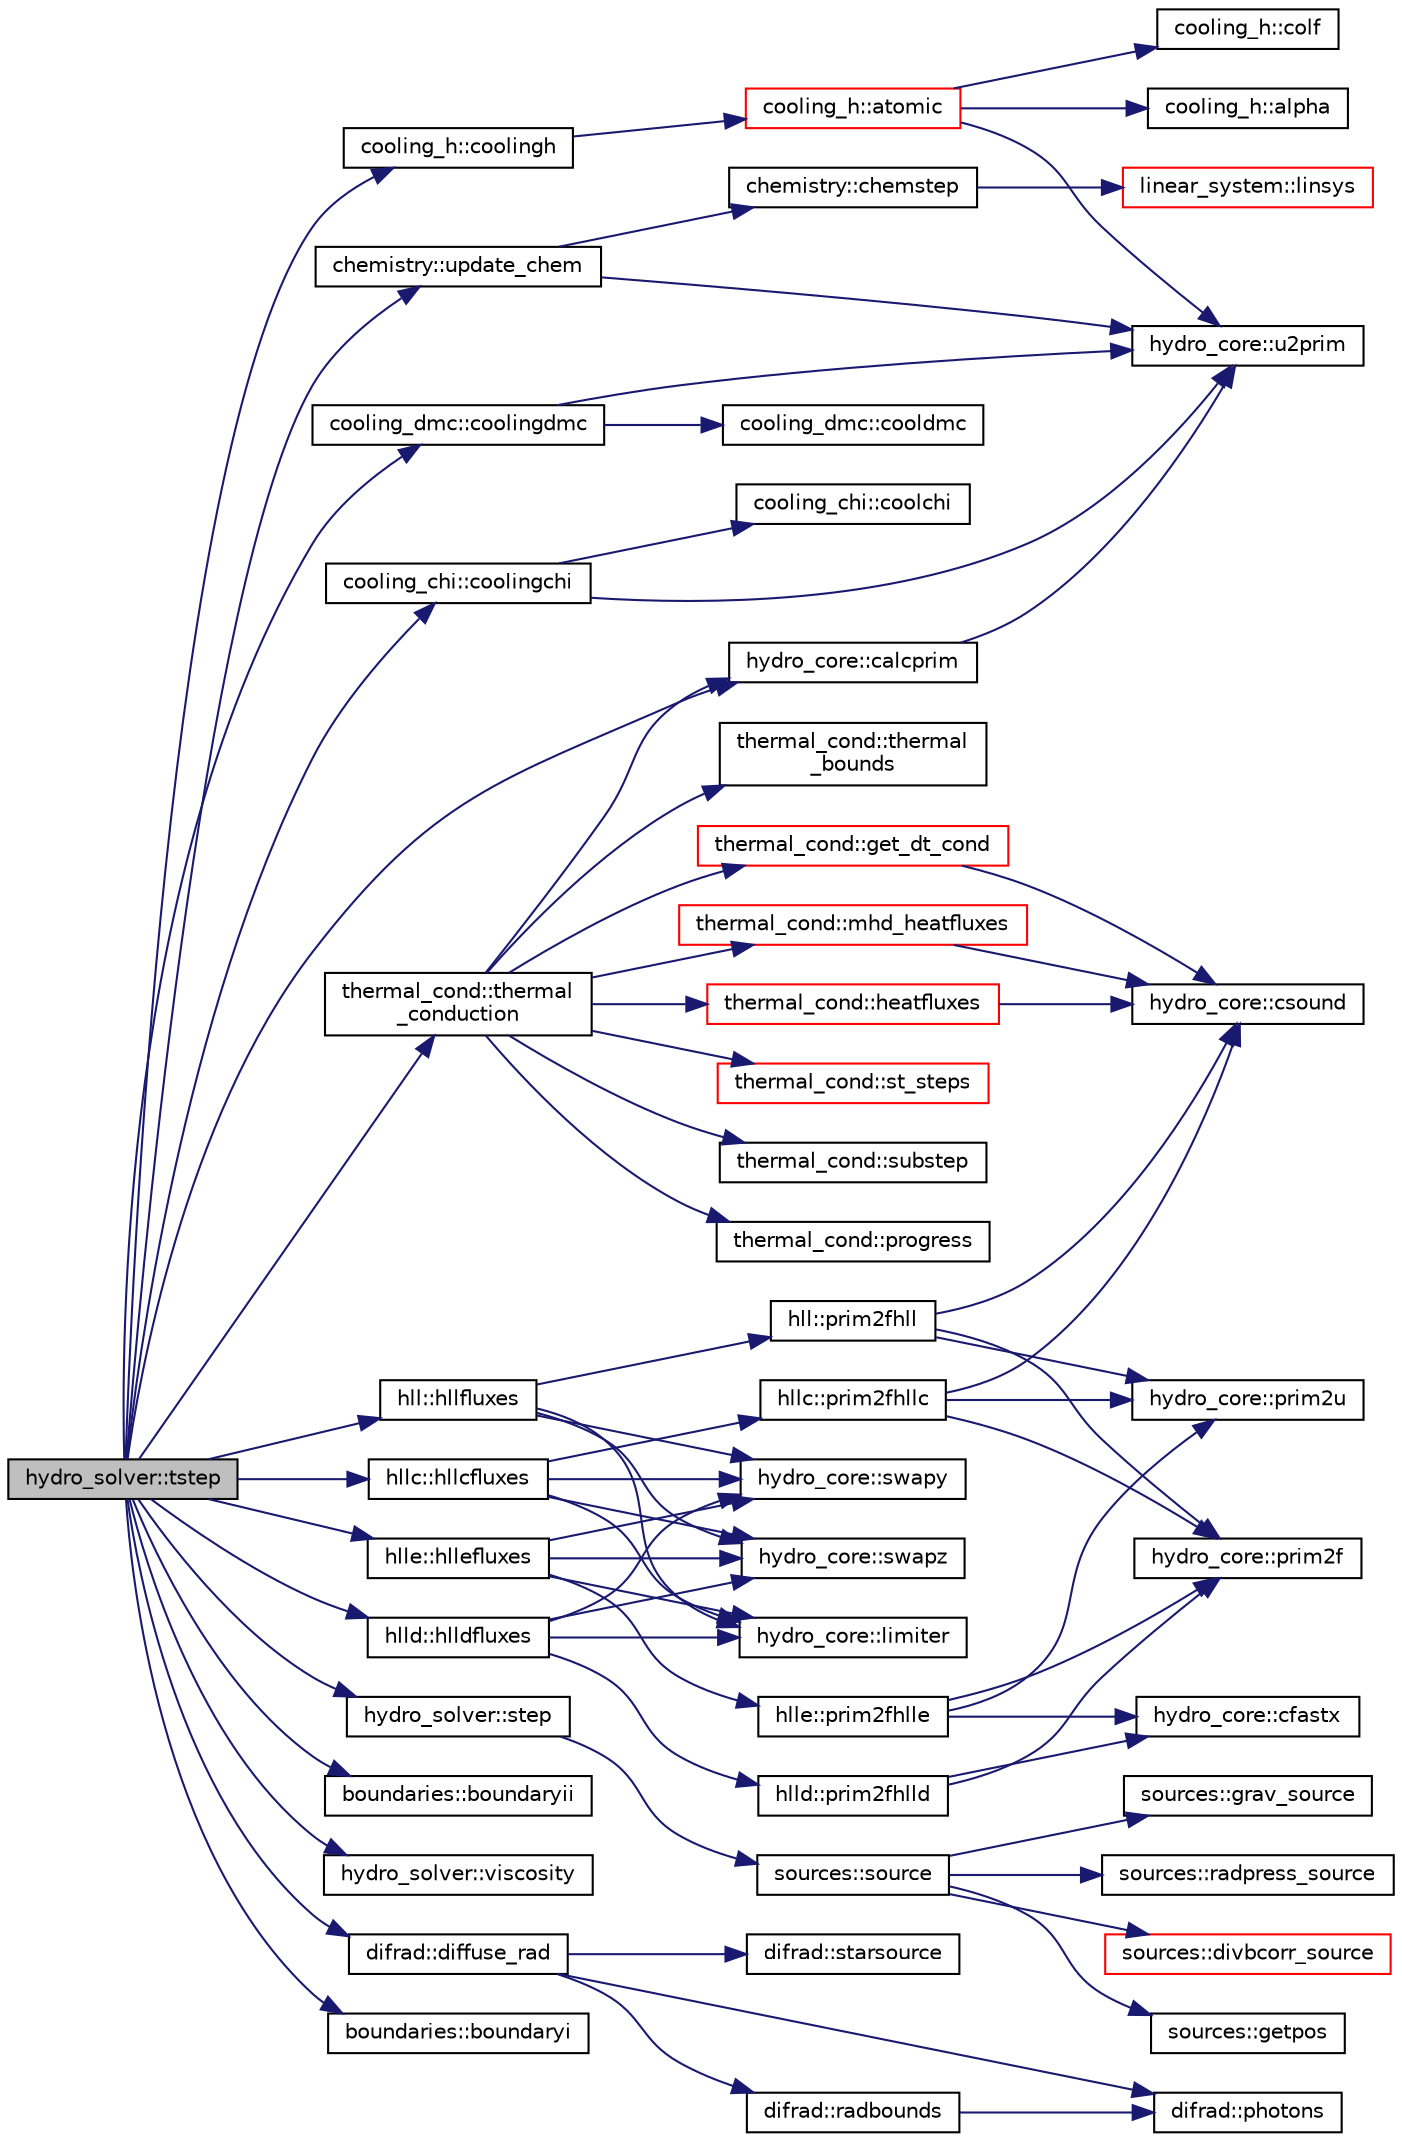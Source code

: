 digraph "hydro_solver::tstep"
{
  edge [fontname="Helvetica",fontsize="10",labelfontname="Helvetica",labelfontsize="10"];
  node [fontname="Helvetica",fontsize="10",shape=record];
  rankdir="LR";
  Node1 [label="hydro_solver::tstep",height=0.2,width=0.4,color="black", fillcolor="grey75", style="filled", fontcolor="black"];
  Node1 -> Node2 [color="midnightblue",fontsize="10",style="solid"];
  Node2 [label="hydro_core::calcprim",height=0.2,width=0.4,color="black", fillcolor="white", style="filled",URL="$namespacehydro__core.html#a7966ebe81c520c9d275c4fd72fcb0870",tooltip="Updated the primitives, using the conserved variables in the entire domain. "];
  Node2 -> Node3 [color="midnightblue",fontsize="10",style="solid"];
  Node3 [label="hydro_core::u2prim",height=0.2,width=0.4,color="black", fillcolor="white", style="filled",URL="$namespacehydro__core.html#a360e3d64343b30d94d270cfebc5b4eb3",tooltip="Computes the primitive variables and temperature from conserved variables on a single cell..."];
  Node1 -> Node4 [color="midnightblue",fontsize="10",style="solid"];
  Node4 [label="hll::hllfluxes",height=0.2,width=0.4,color="black", fillcolor="white", style="filled",URL="$namespacehll.html#a27386fb5bcf705be5e8c2650484966c6",tooltip="Calculates HLL fluxes from the primitive variables on all the domain. "];
  Node4 -> Node5 [color="midnightblue",fontsize="10",style="solid"];
  Node5 [label="hydro_core::swapy",height=0.2,width=0.4,color="black", fillcolor="white", style="filled",URL="$namespacehydro__core.html#a64856096f7a7b7f65be1154d31916c2d",tooltip="Swaps the x and y components in a cell. "];
  Node4 -> Node6 [color="midnightblue",fontsize="10",style="solid"];
  Node6 [label="hydro_core::swapz",height=0.2,width=0.4,color="black", fillcolor="white", style="filled",URL="$namespacehydro__core.html#ae4216bc7908e7665f0565aa8c885c821",tooltip="Swaps the x and z components in a cell. "];
  Node4 -> Node7 [color="midnightblue",fontsize="10",style="solid"];
  Node7 [label="hydro_core::limiter",height=0.2,width=0.4,color="black", fillcolor="white", style="filled",URL="$namespacehydro__core.html#ada63ca89d1a40cfd1a62db0ddfdbda80",tooltip="Performs a linear reconstruction of the primitive variables. "];
  Node4 -> Node8 [color="midnightblue",fontsize="10",style="solid"];
  Node8 [label="hll::prim2fhll",height=0.2,width=0.4,color="black", fillcolor="white", style="filled",URL="$namespacehll.html#aa67c7db7e17f7dedf7286320baeda1dd",tooltip="Solves the Riemann problem at the interface PL,PR using the HLL solver. "];
  Node8 -> Node9 [color="midnightblue",fontsize="10",style="solid"];
  Node9 [label="hydro_core::csound",height=0.2,width=0.4,color="black", fillcolor="white", style="filled",URL="$namespacehydro__core.html#a27cb7ddb40cc0226e0139bd9eba42dfa",tooltip="Computes the sound speed. "];
  Node8 -> Node10 [color="midnightblue",fontsize="10",style="solid"];
  Node10 [label="hydro_core::prim2f",height=0.2,width=0.4,color="black", fillcolor="white", style="filled",URL="$namespacehydro__core.html#a725c2c598f080ea420f4043dbda3f996",tooltip="Computes the Euler Fluxes in one cell. "];
  Node8 -> Node11 [color="midnightblue",fontsize="10",style="solid"];
  Node11 [label="hydro_core::prim2u",height=0.2,width=0.4,color="black", fillcolor="white", style="filled",URL="$namespacehydro__core.html#a98cafc8f97d7a1b3f8050b8e442194c3",tooltip="Computes the conserved conserved variables from the primitives in a single cell. "];
  Node1 -> Node12 [color="midnightblue",fontsize="10",style="solid"];
  Node12 [label="hllc::hllcfluxes",height=0.2,width=0.4,color="black", fillcolor="white", style="filled",URL="$namespacehllc.html#a702fd4ba2d419a6ac6d21a9bc25ba230",tooltip="Calculates HLLC fluxes from the primitive variables on all the domain. "];
  Node12 -> Node5 [color="midnightblue",fontsize="10",style="solid"];
  Node12 -> Node6 [color="midnightblue",fontsize="10",style="solid"];
  Node12 -> Node7 [color="midnightblue",fontsize="10",style="solid"];
  Node12 -> Node13 [color="midnightblue",fontsize="10",style="solid"];
  Node13 [label="hllc::prim2fhllc",height=0.2,width=0.4,color="black", fillcolor="white", style="filled",URL="$namespacehllc.html#a25f1f218ed55fbda8b6311baa3ff6f80",tooltip="Solves the Riemann problem at the interface PL,PR using the HLLC solver. "];
  Node13 -> Node9 [color="midnightblue",fontsize="10",style="solid"];
  Node13 -> Node10 [color="midnightblue",fontsize="10",style="solid"];
  Node13 -> Node11 [color="midnightblue",fontsize="10",style="solid"];
  Node1 -> Node14 [color="midnightblue",fontsize="10",style="solid"];
  Node14 [label="hlle::hllefluxes",height=0.2,width=0.4,color="black", fillcolor="white", style="filled",URL="$namespacehlle.html#a03540214994c25ce07877114dd37b641",tooltip="Calculates HLLE fluxes from the primitive variables on all the domain. "];
  Node14 -> Node5 [color="midnightblue",fontsize="10",style="solid"];
  Node14 -> Node6 [color="midnightblue",fontsize="10",style="solid"];
  Node14 -> Node7 [color="midnightblue",fontsize="10",style="solid"];
  Node14 -> Node15 [color="midnightblue",fontsize="10",style="solid"];
  Node15 [label="hlle::prim2fhlle",height=0.2,width=0.4,color="black", fillcolor="white", style="filled",URL="$namespacehlle.html#a5646b0259c574b5e8dd3754a493d358d",tooltip="Solves the Riemann problem at the interface PL,PR using the HLLE solver. "];
  Node15 -> Node16 [color="midnightblue",fontsize="10",style="solid"];
  Node16 [label="hydro_core::cfastx",height=0.2,width=0.4,color="black", fillcolor="white", style="filled",URL="$namespacehydro__core.html#abd089f71325e32997703c1420db62aa8",tooltip="Computes the fast magnetosonic speed in the x direction. "];
  Node15 -> Node10 [color="midnightblue",fontsize="10",style="solid"];
  Node15 -> Node11 [color="midnightblue",fontsize="10",style="solid"];
  Node1 -> Node17 [color="midnightblue",fontsize="10",style="solid"];
  Node17 [label="hlld::hlldfluxes",height=0.2,width=0.4,color="black", fillcolor="white", style="filled",URL="$namespacehlld.html#a2640822e1b56d5b174f6293c26d75e22",tooltip="Calculates HLLD fluxes from the primitive variables on all the domain. "];
  Node17 -> Node5 [color="midnightblue",fontsize="10",style="solid"];
  Node17 -> Node6 [color="midnightblue",fontsize="10",style="solid"];
  Node17 -> Node7 [color="midnightblue",fontsize="10",style="solid"];
  Node17 -> Node18 [color="midnightblue",fontsize="10",style="solid"];
  Node18 [label="hlld::prim2fhlld",height=0.2,width=0.4,color="black", fillcolor="white", style="filled",URL="$namespacehlld.html#adb0dbc5abe3e062f2ee4e333c6794bc8",tooltip="Solves the Riemann problem at the interface PL,PR using the HLLD solver. "];
  Node18 -> Node16 [color="midnightblue",fontsize="10",style="solid"];
  Node18 -> Node10 [color="midnightblue",fontsize="10",style="solid"];
  Node1 -> Node19 [color="midnightblue",fontsize="10",style="solid"];
  Node19 [label="hydro_solver::step",height=0.2,width=0.4,color="black", fillcolor="white", style="filled",URL="$namespacehydro__solver.html#ac34a166e9ddd81f20f2b271138458a1a",tooltip="Upwind timestep. "];
  Node19 -> Node20 [color="midnightblue",fontsize="10",style="solid"];
  Node20 [label="sources::source",height=0.2,width=0.4,color="black", fillcolor="white", style="filled",URL="$namespacesources.html#a6a66dd1f8baf424ff64a30112f39c632",tooltip="Upper level wrapper for sources. "];
  Node20 -> Node21 [color="midnightblue",fontsize="10",style="solid"];
  Node21 [label="sources::getpos",height=0.2,width=0.4,color="black", fillcolor="white", style="filled",URL="$namespacesources.html#a378a8116ae16db2efa853343f88156d3",tooltip="Gets position in the grid. "];
  Node20 -> Node22 [color="midnightblue",fontsize="10",style="solid"];
  Node22 [label="sources::grav_source",height=0.2,width=0.4,color="black", fillcolor="white", style="filled",URL="$namespacesources.html#aef9f6ca4bc770f0e768dbbba91b67415",tooltip="Gravity due to point sources. "];
  Node20 -> Node23 [color="midnightblue",fontsize="10",style="solid"];
  Node23 [label="sources::radpress_source",height=0.2,width=0.4,color="black", fillcolor="white", style="filled",URL="$namespacesources.html#a36b548c9c578b74c5f439ffaec7d3a9a",tooltip="Radiation pressure force. "];
  Node20 -> Node24 [color="midnightblue",fontsize="10",style="solid"];
  Node24 [label="sources::divbcorr_source",height=0.2,width=0.4,color="red", fillcolor="white", style="filled",URL="$namespacesources.html#a9c2d37de3b878eff7693a25d3dc3fe91",tooltip="8 Wave source terms for div(B) correction "];
  Node1 -> Node25 [color="midnightblue",fontsize="10",style="solid"];
  Node25 [label="boundaries::boundaryii",height=0.2,width=0.4,color="black", fillcolor="white", style="filled",URL="$namespaceboundaries.html#acca5de134bd57d541d58574471fd8419",tooltip="Boundary conditions for 2nd order half timestep. "];
  Node1 -> Node26 [color="midnightblue",fontsize="10",style="solid"];
  Node26 [label="hydro_solver::viscosity",height=0.2,width=0.4,color="black", fillcolor="white", style="filled",URL="$namespacehydro__solver.html#a88127baf969063d6d9a31845fa7c1835",tooltip="Adds artificial viscosity to the conserved variables. "];
  Node1 -> Node27 [color="midnightblue",fontsize="10",style="solid"];
  Node27 [label="chemistry::update_chem",height=0.2,width=0.4,color="black", fillcolor="white", style="filled",URL="$namespacechemistry.html#a33dc05889bfc2d0361a4a3f95086f68c",tooltip="Advances the chemistry network. "];
  Node27 -> Node3 [color="midnightblue",fontsize="10",style="solid"];
  Node27 -> Node28 [color="midnightblue",fontsize="10",style="solid"];
  Node28 [label="chemistry::chemstep",height=0.2,width=0.4,color="black", fillcolor="white", style="filled",URL="$namespacechemistry.html#ab808252fa02b3bfb1ac29ed7b2f5122e",tooltip="Advances the chemistry network in one cell. "];
  Node28 -> Node29 [color="midnightblue",fontsize="10",style="solid"];
  Node29 [label="linear_system::linsys",height=0.2,width=0.4,color="red", fillcolor="white", style="filled",URL="$namespacelinear__system.html#a51e9428c30e00182fa86755204de7762",tooltip="Driver to solves a set of linear equations. "];
  Node1 -> Node30 [color="midnightblue",fontsize="10",style="solid"];
  Node30 [label="difrad::diffuse_rad",height=0.2,width=0.4,color="black", fillcolor="white", style="filled",URL="$namespacedifrad.html#aeec1cd3dae50e6946aadb42abef934ec",tooltip="Diffuse radiation driver. "];
  Node30 -> Node31 [color="midnightblue",fontsize="10",style="solid"];
  Node31 [label="difrad::starsource",height=0.2,width=0.4,color="black", fillcolor="white", style="filled",URL="$namespacedifrad.html#a180fbbe2c9b0639cc33dd6ef57a61ec4",tooltip="Place photon packets at a \"star\" surface. "];
  Node30 -> Node32 [color="midnightblue",fontsize="10",style="solid"];
  Node32 [label="difrad::photons",height=0.2,width=0.4,color="black", fillcolor="white", style="filled",URL="$namespacedifrad.html#a39291c8aa2927c69ef6ca60f78c9b103",tooltip="Photon trajectories. "];
  Node30 -> Node33 [color="midnightblue",fontsize="10",style="solid"];
  Node33 [label="difrad::radbounds",height=0.2,width=0.4,color="black", fillcolor="white", style="filled",URL="$namespacedifrad.html#afe6e9d2182e755ae483aeaa2c91f2710",tooltip="follows the rays across MPI boundaries "];
  Node33 -> Node32 [color="midnightblue",fontsize="10",style="solid"];
  Node1 -> Node34 [color="midnightblue",fontsize="10",style="solid"];
  Node34 [label="cooling_h::coolingh",height=0.2,width=0.4,color="black", fillcolor="white", style="filled",URL="$namespacecooling__h.html#aee85faa3b36e05a8efb05c1588f34ef2",tooltip="High level wrapper to apply cooling. "];
  Node34 -> Node35 [color="midnightblue",fontsize="10",style="solid"];
  Node35 [label="cooling_h::atomic",height=0.2,width=0.4,color="red", fillcolor="white", style="filled",URL="$namespacecooling__h.html#aef95dbca5e7aef78d66a225cc217c982",tooltip="Updates the ionization fraction and applpies cooling. "];
  Node35 -> Node3 [color="midnightblue",fontsize="10",style="solid"];
  Node35 -> Node36 [color="midnightblue",fontsize="10",style="solid"];
  Node36 [label="cooling_h::colf",height=0.2,width=0.4,color="black", fillcolor="white", style="filled",URL="$namespacecooling__h.html#ad5f1352f8925ccb1b352d6e749465a92",tooltip="calculates the collisional ionization rate "];
  Node35 -> Node37 [color="midnightblue",fontsize="10",style="solid"];
  Node37 [label="cooling_h::alpha",height=0.2,width=0.4,color="black", fillcolor="white", style="filled",URL="$namespacecooling__h.html#a09de30645cebf531a647b5f53ae143b2",tooltip="calculates the recombination rate (case B) "];
  Node1 -> Node38 [color="midnightblue",fontsize="10",style="solid"];
  Node38 [label="cooling_dmc::coolingdmc",height=0.2,width=0.4,color="black", fillcolor="white", style="filled",URL="$namespacecooling__dmc.html#a7af28062f0cd20c4bb0d86c895f4a8d6",tooltip="High level wrapper to apply cooling with DMC table. "];
  Node38 -> Node3 [color="midnightblue",fontsize="10",style="solid"];
  Node38 -> Node39 [color="midnightblue",fontsize="10",style="solid"];
  Node39 [label="cooling_dmc::cooldmc",height=0.2,width=0.4,color="black", fillcolor="white", style="filled",URL="$namespacecooling__dmc.html#af987bbf144f596d57b154427bbb82ae5",tooltip="Returns the cooling coefficient interpolating the table. "];
  Node1 -> Node40 [color="midnightblue",fontsize="10",style="solid"];
  Node40 [label="cooling_chi::coolingchi",height=0.2,width=0.4,color="black", fillcolor="white", style="filled",URL="$namespacecooling__chi.html#a666df501be07ce1e3612d3c3796cf2a3",tooltip="High level wrapper to apply cooling with CHIANTI tables. "];
  Node40 -> Node3 [color="midnightblue",fontsize="10",style="solid"];
  Node40 -> Node41 [color="midnightblue",fontsize="10",style="solid"];
  Node41 [label="cooling_chi::coolchi",height=0.2,width=0.4,color="black", fillcolor="white", style="filled",URL="$namespacecooling__chi.html#a20c87eb43e4f324fa7d83fe9174fd767",tooltip="Returns the cooling coefficient interpolating the table. "];
  Node1 -> Node42 [color="midnightblue",fontsize="10",style="solid"];
  Node42 [label="boundaries::boundaryi",height=0.2,width=0.4,color="black", fillcolor="white", style="filled",URL="$namespaceboundaries.html#a6292ba1e627b19087dc005cdc415213d",tooltip="Boundary conditions for 1st order half timestep. "];
  Node1 -> Node43 [color="midnightblue",fontsize="10",style="solid"];
  Node43 [label="thermal_cond::thermal\l_conduction",height=0.2,width=0.4,color="black", fillcolor="white", style="filled",URL="$namespacethermal__cond.html#a4b579df47b3bf4622a3ab51f57aa436b",tooltip="Upper level wrapper for thermal conduction. "];
  Node43 -> Node2 [color="midnightblue",fontsize="10",style="solid"];
  Node43 -> Node44 [color="midnightblue",fontsize="10",style="solid"];
  Node44 [label="thermal_cond::get_dt_cond",height=0.2,width=0.4,color="red", fillcolor="white", style="filled",URL="$namespacethermal__cond.html#a074d4829b3477fa8003983819e77523d",tooltip="computes conduction timescale "];
  Node44 -> Node9 [color="midnightblue",fontsize="10",style="solid"];
  Node43 -> Node45 [color="midnightblue",fontsize="10",style="solid"];
  Node45 [label="thermal_cond::st_steps",height=0.2,width=0.4,color="red", fillcolor="white", style="filled",URL="$namespacethermal__cond.html#a4c74dc0fd6a165d0fea419b560943701",tooltip="Returns the number of Supersteps. "];
  Node43 -> Node46 [color="midnightblue",fontsize="10",style="solid"];
  Node46 [label="thermal_cond::substep",height=0.2,width=0.4,color="black", fillcolor="white", style="filled",URL="$namespacethermal__cond.html#a782aaba01217281f2aa57dcc955fd294",tooltip="Size of substep j. "];
  Node43 -> Node47 [color="midnightblue",fontsize="10",style="solid"];
  Node47 [label="thermal_cond::progress",height=0.2,width=0.4,color="black", fillcolor="white", style="filled",URL="$namespacethermal__cond.html#a5283f7a2b8b4a4226ce624fb49445f43",tooltip="Progress bar. "];
  Node43 -> Node48 [color="midnightblue",fontsize="10",style="solid"];
  Node48 [label="thermal_cond::mhd_heatfluxes",height=0.2,width=0.4,color="red", fillcolor="white", style="filled",URL="$namespacethermal__cond.html#aab43551b6a0d4b5894c07b510e4571d7",tooltip="Returns Heat Fluxes with anisotropic thermal conduction. "];
  Node48 -> Node9 [color="midnightblue",fontsize="10",style="solid"];
  Node43 -> Node49 [color="midnightblue",fontsize="10",style="solid"];
  Node49 [label="thermal_cond::heatfluxes",height=0.2,width=0.4,color="red", fillcolor="white", style="filled",URL="$namespacethermal__cond.html#abc5c4fc622aea2f85fc5a0c2fee333bc",tooltip="Returns Heat Fluxes. "];
  Node49 -> Node9 [color="midnightblue",fontsize="10",style="solid"];
  Node43 -> Node50 [color="midnightblue",fontsize="10",style="solid"];
  Node50 [label="thermal_cond::thermal\l_bounds",height=0.2,width=0.4,color="black", fillcolor="white", style="filled",URL="$namespacethermal__cond.html#a55e65df0c700580f8af0a090063d2e32",tooltip="Exchanges ghost cells for energy only. "];
}
